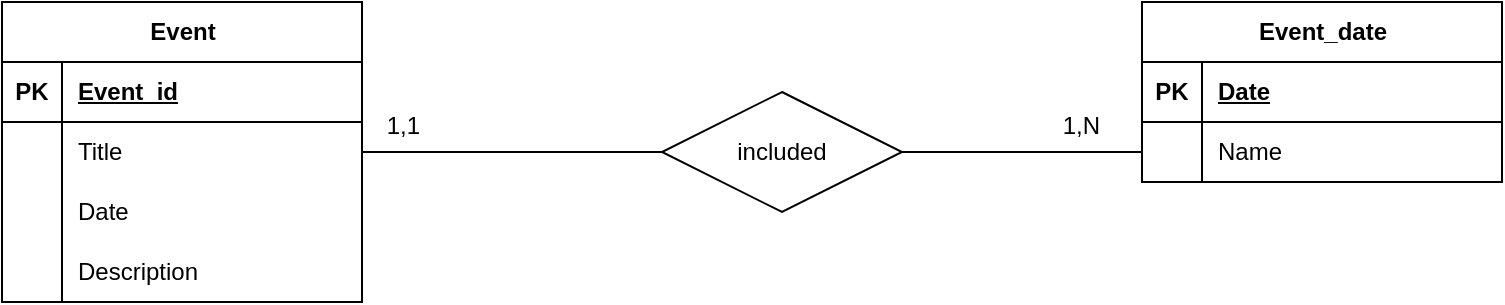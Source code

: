 <mxfile version="27.1.3">
  <diagram id="R2lEEEUBdFMjLlhIrx00" name="Page-1">
    <mxGraphModel dx="2226" dy="802" grid="1" gridSize="10" guides="1" tooltips="1" connect="1" arrows="1" fold="1" page="1" pageScale="1" pageWidth="850" pageHeight="1100" math="0" shadow="0" extFonts="Permanent Marker^https://fonts.googleapis.com/css?family=Permanent+Marker">
      <root>
        <mxCell id="0" />
        <mxCell id="1" parent="0" />
        <mxCell id="VnVRueol7R-Ed9CVs4t2-14" value="Event" style="shape=table;startSize=30;container=1;collapsible=1;childLayout=tableLayout;fixedRows=1;rowLines=0;fontStyle=1;align=center;resizeLast=1;html=1;" parent="1" vertex="1">
          <mxGeometry x="-70" y="110" width="180" height="150" as="geometry" />
        </mxCell>
        <mxCell id="VnVRueol7R-Ed9CVs4t2-15" value="" style="shape=tableRow;horizontal=0;startSize=0;swimlaneHead=0;swimlaneBody=0;fillColor=none;collapsible=0;dropTarget=0;points=[[0,0.5],[1,0.5]];portConstraint=eastwest;top=0;left=0;right=0;bottom=1;" parent="VnVRueol7R-Ed9CVs4t2-14" vertex="1">
          <mxGeometry y="30" width="180" height="30" as="geometry" />
        </mxCell>
        <mxCell id="VnVRueol7R-Ed9CVs4t2-16" value="PK" style="shape=partialRectangle;connectable=0;fillColor=none;top=0;left=0;bottom=0;right=0;fontStyle=1;overflow=hidden;whiteSpace=wrap;html=1;" parent="VnVRueol7R-Ed9CVs4t2-15" vertex="1">
          <mxGeometry width="30" height="30" as="geometry">
            <mxRectangle width="30" height="30" as="alternateBounds" />
          </mxGeometry>
        </mxCell>
        <mxCell id="VnVRueol7R-Ed9CVs4t2-17" value="Event_id" style="shape=partialRectangle;connectable=0;fillColor=none;top=0;left=0;bottom=0;right=0;align=left;spacingLeft=6;fontStyle=5;overflow=hidden;whiteSpace=wrap;html=1;" parent="VnVRueol7R-Ed9CVs4t2-15" vertex="1">
          <mxGeometry x="30" width="150" height="30" as="geometry">
            <mxRectangle width="150" height="30" as="alternateBounds" />
          </mxGeometry>
        </mxCell>
        <mxCell id="VnVRueol7R-Ed9CVs4t2-18" value="" style="shape=tableRow;horizontal=0;startSize=0;swimlaneHead=0;swimlaneBody=0;fillColor=none;collapsible=0;dropTarget=0;points=[[0,0.5],[1,0.5]];portConstraint=eastwest;top=0;left=0;right=0;bottom=0;" parent="VnVRueol7R-Ed9CVs4t2-14" vertex="1">
          <mxGeometry y="60" width="180" height="30" as="geometry" />
        </mxCell>
        <mxCell id="VnVRueol7R-Ed9CVs4t2-19" value="" style="shape=partialRectangle;connectable=0;fillColor=none;top=0;left=0;bottom=0;right=0;editable=1;overflow=hidden;whiteSpace=wrap;html=1;" parent="VnVRueol7R-Ed9CVs4t2-18" vertex="1">
          <mxGeometry width="30" height="30" as="geometry">
            <mxRectangle width="30" height="30" as="alternateBounds" />
          </mxGeometry>
        </mxCell>
        <mxCell id="VnVRueol7R-Ed9CVs4t2-20" value="Title" style="shape=partialRectangle;connectable=0;fillColor=none;top=0;left=0;bottom=0;right=0;align=left;spacingLeft=6;overflow=hidden;whiteSpace=wrap;html=1;" parent="VnVRueol7R-Ed9CVs4t2-18" vertex="1">
          <mxGeometry x="30" width="150" height="30" as="geometry">
            <mxRectangle width="150" height="30" as="alternateBounds" />
          </mxGeometry>
        </mxCell>
        <mxCell id="VnVRueol7R-Ed9CVs4t2-21" value="" style="shape=tableRow;horizontal=0;startSize=0;swimlaneHead=0;swimlaneBody=0;fillColor=none;collapsible=0;dropTarget=0;points=[[0,0.5],[1,0.5]];portConstraint=eastwest;top=0;left=0;right=0;bottom=0;" parent="VnVRueol7R-Ed9CVs4t2-14" vertex="1">
          <mxGeometry y="90" width="180" height="30" as="geometry" />
        </mxCell>
        <mxCell id="VnVRueol7R-Ed9CVs4t2-22" value="" style="shape=partialRectangle;connectable=0;fillColor=none;top=0;left=0;bottom=0;right=0;editable=1;overflow=hidden;whiteSpace=wrap;html=1;" parent="VnVRueol7R-Ed9CVs4t2-21" vertex="1">
          <mxGeometry width="30" height="30" as="geometry">
            <mxRectangle width="30" height="30" as="alternateBounds" />
          </mxGeometry>
        </mxCell>
        <mxCell id="VnVRueol7R-Ed9CVs4t2-23" value="Date" style="shape=partialRectangle;connectable=0;fillColor=none;top=0;left=0;bottom=0;right=0;align=left;spacingLeft=6;overflow=hidden;whiteSpace=wrap;html=1;" parent="VnVRueol7R-Ed9CVs4t2-21" vertex="1">
          <mxGeometry x="30" width="150" height="30" as="geometry">
            <mxRectangle width="150" height="30" as="alternateBounds" />
          </mxGeometry>
        </mxCell>
        <mxCell id="VnVRueol7R-Ed9CVs4t2-24" value="" style="shape=tableRow;horizontal=0;startSize=0;swimlaneHead=0;swimlaneBody=0;fillColor=none;collapsible=0;dropTarget=0;points=[[0,0.5],[1,0.5]];portConstraint=eastwest;top=0;left=0;right=0;bottom=0;" parent="VnVRueol7R-Ed9CVs4t2-14" vertex="1">
          <mxGeometry y="120" width="180" height="30" as="geometry" />
        </mxCell>
        <mxCell id="VnVRueol7R-Ed9CVs4t2-25" value="" style="shape=partialRectangle;connectable=0;fillColor=none;top=0;left=0;bottom=0;right=0;editable=1;overflow=hidden;whiteSpace=wrap;html=1;" parent="VnVRueol7R-Ed9CVs4t2-24" vertex="1">
          <mxGeometry width="30" height="30" as="geometry">
            <mxRectangle width="30" height="30" as="alternateBounds" />
          </mxGeometry>
        </mxCell>
        <mxCell id="VnVRueol7R-Ed9CVs4t2-26" value="Description" style="shape=partialRectangle;connectable=0;fillColor=none;top=0;left=0;bottom=0;right=0;align=left;spacingLeft=6;overflow=hidden;whiteSpace=wrap;html=1;" parent="VnVRueol7R-Ed9CVs4t2-24" vertex="1">
          <mxGeometry x="30" width="150" height="30" as="geometry">
            <mxRectangle width="150" height="30" as="alternateBounds" />
          </mxGeometry>
        </mxCell>
        <mxCell id="VnVRueol7R-Ed9CVs4t2-27" value="Event_date" style="shape=table;startSize=30;container=1;collapsible=1;childLayout=tableLayout;fixedRows=1;rowLines=0;fontStyle=1;align=center;resizeLast=1;html=1;" parent="1" vertex="1">
          <mxGeometry x="500" y="110" width="180" height="90" as="geometry" />
        </mxCell>
        <mxCell id="VnVRueol7R-Ed9CVs4t2-28" value="" style="shape=tableRow;horizontal=0;startSize=0;swimlaneHead=0;swimlaneBody=0;fillColor=none;collapsible=0;dropTarget=0;points=[[0,0.5],[1,0.5]];portConstraint=eastwest;top=0;left=0;right=0;bottom=1;" parent="VnVRueol7R-Ed9CVs4t2-27" vertex="1">
          <mxGeometry y="30" width="180" height="30" as="geometry" />
        </mxCell>
        <mxCell id="VnVRueol7R-Ed9CVs4t2-29" value="PK" style="shape=partialRectangle;connectable=0;fillColor=none;top=0;left=0;bottom=0;right=0;fontStyle=1;overflow=hidden;whiteSpace=wrap;html=1;" parent="VnVRueol7R-Ed9CVs4t2-28" vertex="1">
          <mxGeometry width="30" height="30" as="geometry">
            <mxRectangle width="30" height="30" as="alternateBounds" />
          </mxGeometry>
        </mxCell>
        <mxCell id="VnVRueol7R-Ed9CVs4t2-30" value="Date" style="shape=partialRectangle;connectable=0;fillColor=none;top=0;left=0;bottom=0;right=0;align=left;spacingLeft=6;fontStyle=5;overflow=hidden;whiteSpace=wrap;html=1;" parent="VnVRueol7R-Ed9CVs4t2-28" vertex="1">
          <mxGeometry x="30" width="150" height="30" as="geometry">
            <mxRectangle width="150" height="30" as="alternateBounds" />
          </mxGeometry>
        </mxCell>
        <mxCell id="VnVRueol7R-Ed9CVs4t2-31" value="" style="shape=tableRow;horizontal=0;startSize=0;swimlaneHead=0;swimlaneBody=0;fillColor=none;collapsible=0;dropTarget=0;points=[[0,0.5],[1,0.5]];portConstraint=eastwest;top=0;left=0;right=0;bottom=0;" parent="VnVRueol7R-Ed9CVs4t2-27" vertex="1">
          <mxGeometry y="60" width="180" height="30" as="geometry" />
        </mxCell>
        <mxCell id="VnVRueol7R-Ed9CVs4t2-32" value="" style="shape=partialRectangle;connectable=0;fillColor=none;top=0;left=0;bottom=0;right=0;editable=1;overflow=hidden;whiteSpace=wrap;html=1;" parent="VnVRueol7R-Ed9CVs4t2-31" vertex="1">
          <mxGeometry width="30" height="30" as="geometry">
            <mxRectangle width="30" height="30" as="alternateBounds" />
          </mxGeometry>
        </mxCell>
        <mxCell id="VnVRueol7R-Ed9CVs4t2-33" value="Name" style="shape=partialRectangle;connectable=0;fillColor=none;top=0;left=0;bottom=0;right=0;align=left;spacingLeft=6;overflow=hidden;whiteSpace=wrap;html=1;" parent="VnVRueol7R-Ed9CVs4t2-31" vertex="1">
          <mxGeometry x="30" width="150" height="30" as="geometry">
            <mxRectangle width="150" height="30" as="alternateBounds" />
          </mxGeometry>
        </mxCell>
        <mxCell id="VnVRueol7R-Ed9CVs4t2-40" value="included" style="shape=rhombus;perimeter=rhombusPerimeter;whiteSpace=wrap;html=1;align=center;" parent="1" vertex="1">
          <mxGeometry x="260" y="155" width="120" height="60" as="geometry" />
        </mxCell>
        <mxCell id="VnVRueol7R-Ed9CVs4t2-41" value="" style="endArrow=none;html=1;rounded=0;exitX=1;exitY=0.5;exitDx=0;exitDy=0;entryX=0;entryY=0.5;entryDx=0;entryDy=0;" parent="1" source="VnVRueol7R-Ed9CVs4t2-40" target="VnVRueol7R-Ed9CVs4t2-31" edge="1">
          <mxGeometry relative="1" as="geometry">
            <mxPoint x="250" y="280" as="sourcePoint" />
            <mxPoint x="410" y="280" as="targetPoint" />
          </mxGeometry>
        </mxCell>
        <mxCell id="VnVRueol7R-Ed9CVs4t2-42" value="" style="resizable=0;html=1;whiteSpace=wrap;align=left;verticalAlign=bottom;" parent="VnVRueol7R-Ed9CVs4t2-41" connectable="0" vertex="1">
          <mxGeometry x="-1" relative="1" as="geometry" />
        </mxCell>
        <mxCell id="VnVRueol7R-Ed9CVs4t2-43" value="1,N" style="resizable=0;html=1;whiteSpace=wrap;align=right;verticalAlign=bottom;" parent="VnVRueol7R-Ed9CVs4t2-41" connectable="0" vertex="1">
          <mxGeometry x="1" relative="1" as="geometry">
            <mxPoint x="-20" y="-5" as="offset" />
          </mxGeometry>
        </mxCell>
        <mxCell id="VnVRueol7R-Ed9CVs4t2-44" value="" style="endArrow=none;html=1;rounded=0;exitX=0;exitY=0.5;exitDx=0;exitDy=0;entryX=1;entryY=0.5;entryDx=0;entryDy=0;" parent="1" source="VnVRueol7R-Ed9CVs4t2-40" target="VnVRueol7R-Ed9CVs4t2-14" edge="1">
          <mxGeometry relative="1" as="geometry">
            <mxPoint x="360" y="300" as="sourcePoint" />
            <mxPoint x="200" y="300" as="targetPoint" />
          </mxGeometry>
        </mxCell>
        <mxCell id="VnVRueol7R-Ed9CVs4t2-45" value="" style="resizable=0;html=1;whiteSpace=wrap;align=left;verticalAlign=bottom;" parent="VnVRueol7R-Ed9CVs4t2-44" connectable="0" vertex="1">
          <mxGeometry x="-1" relative="1" as="geometry" />
        </mxCell>
        <mxCell id="VnVRueol7R-Ed9CVs4t2-46" value="1,1" style="resizable=0;html=1;whiteSpace=wrap;align=right;verticalAlign=bottom;" parent="VnVRueol7R-Ed9CVs4t2-44" connectable="0" vertex="1">
          <mxGeometry x="1" relative="1" as="geometry">
            <mxPoint x="30" y="-5" as="offset" />
          </mxGeometry>
        </mxCell>
      </root>
    </mxGraphModel>
  </diagram>
</mxfile>

